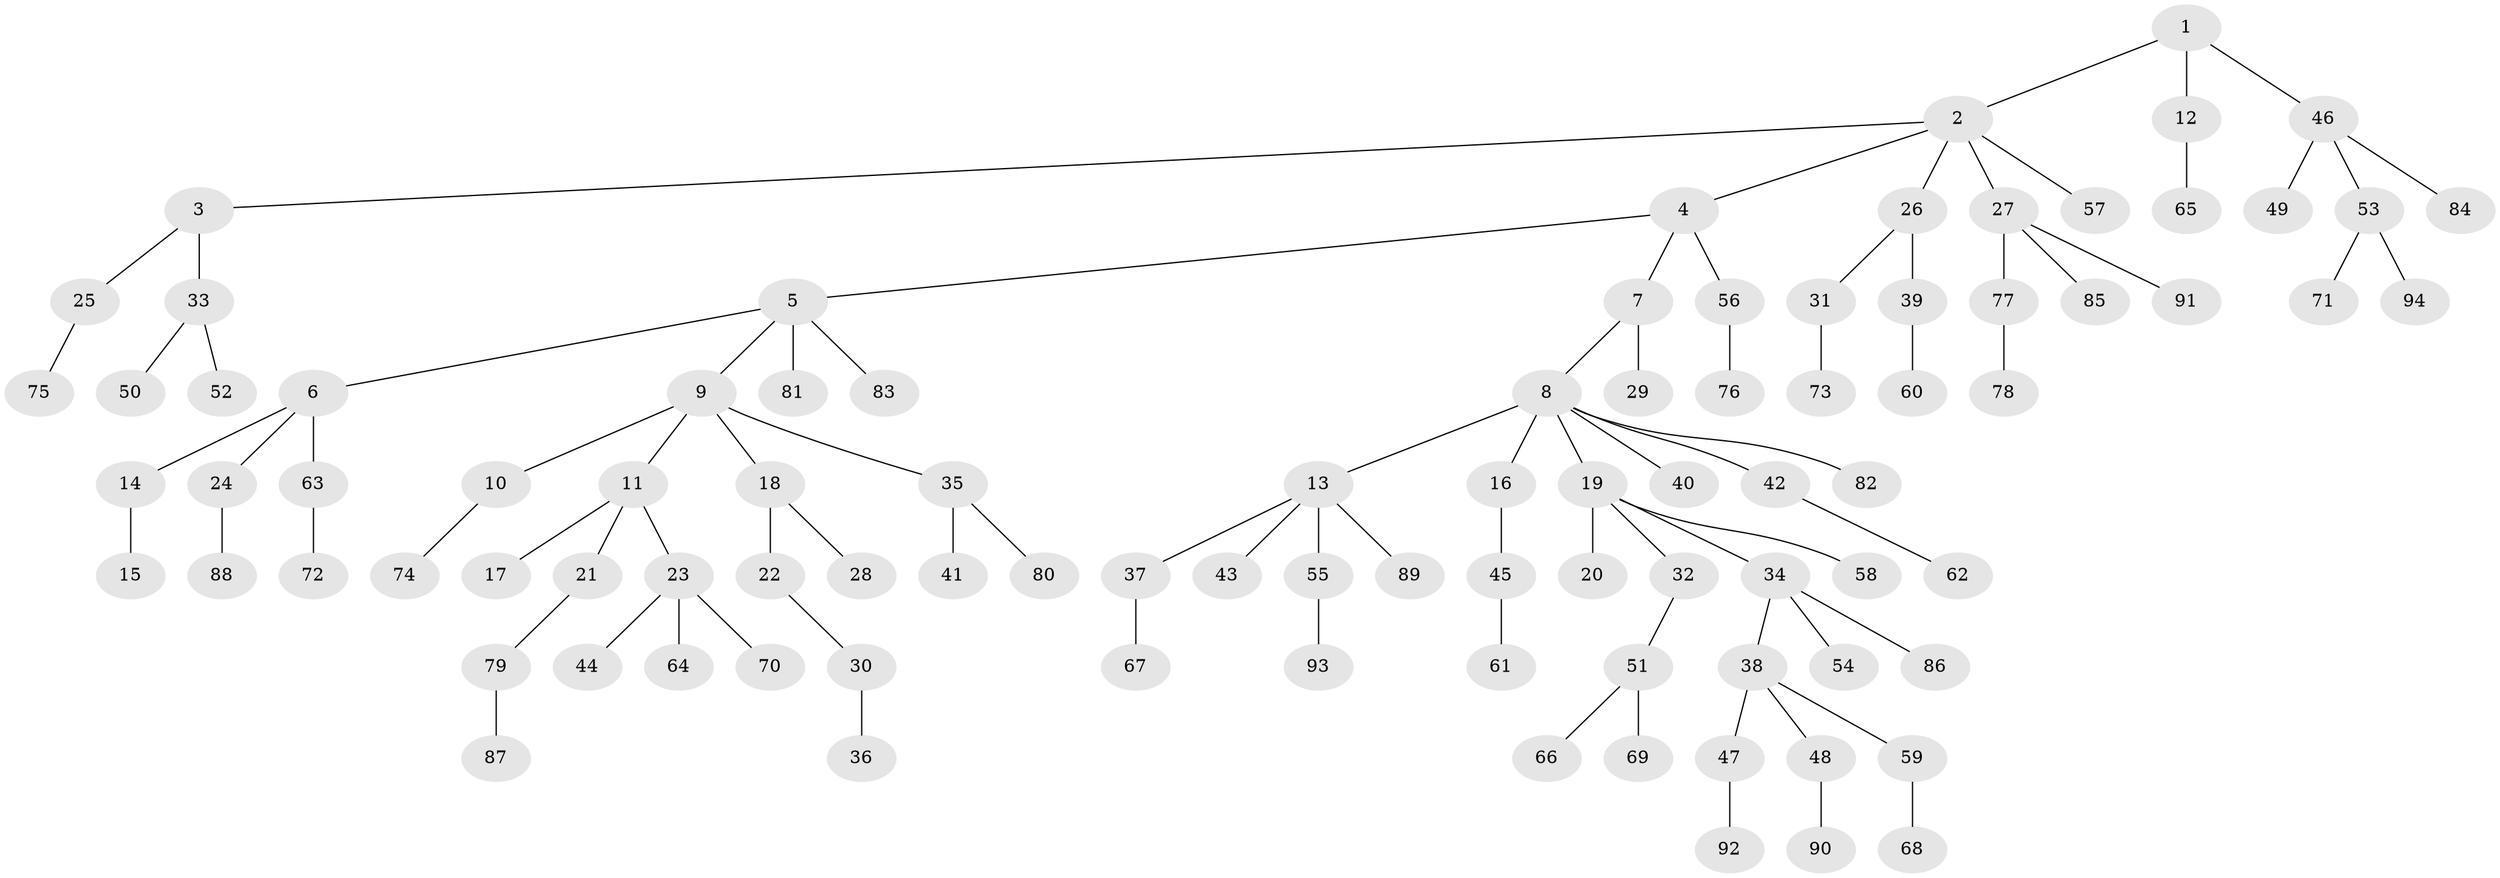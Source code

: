 // Generated by graph-tools (version 1.1) at 2025/37/03/09/25 02:37:05]
// undirected, 94 vertices, 93 edges
graph export_dot {
graph [start="1"]
  node [color=gray90,style=filled];
  1;
  2;
  3;
  4;
  5;
  6;
  7;
  8;
  9;
  10;
  11;
  12;
  13;
  14;
  15;
  16;
  17;
  18;
  19;
  20;
  21;
  22;
  23;
  24;
  25;
  26;
  27;
  28;
  29;
  30;
  31;
  32;
  33;
  34;
  35;
  36;
  37;
  38;
  39;
  40;
  41;
  42;
  43;
  44;
  45;
  46;
  47;
  48;
  49;
  50;
  51;
  52;
  53;
  54;
  55;
  56;
  57;
  58;
  59;
  60;
  61;
  62;
  63;
  64;
  65;
  66;
  67;
  68;
  69;
  70;
  71;
  72;
  73;
  74;
  75;
  76;
  77;
  78;
  79;
  80;
  81;
  82;
  83;
  84;
  85;
  86;
  87;
  88;
  89;
  90;
  91;
  92;
  93;
  94;
  1 -- 2;
  1 -- 12;
  1 -- 46;
  2 -- 3;
  2 -- 4;
  2 -- 26;
  2 -- 27;
  2 -- 57;
  3 -- 25;
  3 -- 33;
  4 -- 5;
  4 -- 7;
  4 -- 56;
  5 -- 6;
  5 -- 9;
  5 -- 81;
  5 -- 83;
  6 -- 14;
  6 -- 24;
  6 -- 63;
  7 -- 8;
  7 -- 29;
  8 -- 13;
  8 -- 16;
  8 -- 19;
  8 -- 40;
  8 -- 42;
  8 -- 82;
  9 -- 10;
  9 -- 11;
  9 -- 18;
  9 -- 35;
  10 -- 74;
  11 -- 17;
  11 -- 21;
  11 -- 23;
  12 -- 65;
  13 -- 37;
  13 -- 43;
  13 -- 55;
  13 -- 89;
  14 -- 15;
  16 -- 45;
  18 -- 22;
  18 -- 28;
  19 -- 20;
  19 -- 32;
  19 -- 34;
  19 -- 58;
  21 -- 79;
  22 -- 30;
  23 -- 44;
  23 -- 64;
  23 -- 70;
  24 -- 88;
  25 -- 75;
  26 -- 31;
  26 -- 39;
  27 -- 77;
  27 -- 85;
  27 -- 91;
  30 -- 36;
  31 -- 73;
  32 -- 51;
  33 -- 50;
  33 -- 52;
  34 -- 38;
  34 -- 54;
  34 -- 86;
  35 -- 41;
  35 -- 80;
  37 -- 67;
  38 -- 47;
  38 -- 48;
  38 -- 59;
  39 -- 60;
  42 -- 62;
  45 -- 61;
  46 -- 49;
  46 -- 53;
  46 -- 84;
  47 -- 92;
  48 -- 90;
  51 -- 66;
  51 -- 69;
  53 -- 71;
  53 -- 94;
  55 -- 93;
  56 -- 76;
  59 -- 68;
  63 -- 72;
  77 -- 78;
  79 -- 87;
}
